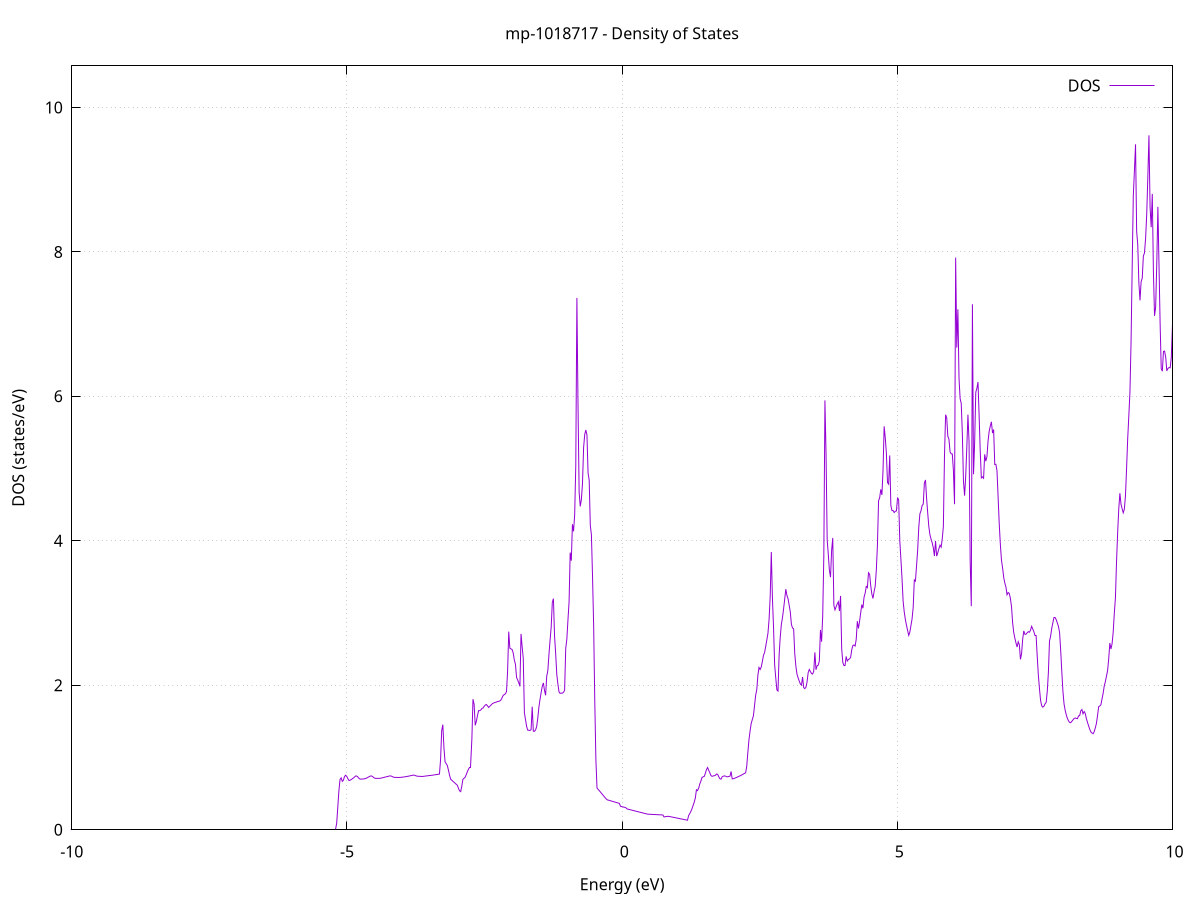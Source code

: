 set title 'mp-1018717 - Density of States'
set xlabel 'Energy (eV)'
set ylabel 'DOS (states/eV)'
set grid
set xrange [-10:10]
set yrange [0:10.575]
set xzeroaxis lt -1
set terminal png size 800,600
set output 'mp-1018717_dos_gnuplot.png'
plot '-' using 1:2 with lines title 'DOS'
-25.346200 0.000000
-25.325900 0.000000
-25.305600 0.000000
-25.285300 0.000000
-25.265000 0.000000
-25.244700 0.000000
-25.224400 0.000000
-25.204100 0.000000
-25.183800 0.000000
-25.163400 0.000000
-25.143100 0.000000
-25.122800 0.000000
-25.102500 0.000000
-25.082200 0.000000
-25.061900 0.000000
-25.041600 0.000000
-25.021300 0.000000
-25.001000 0.000000
-24.980700 0.000000
-24.960400 0.000000
-24.940100 0.000000
-24.919800 0.000000
-24.899500 0.000000
-24.879200 0.000000
-24.858900 0.000000
-24.838600 0.000000
-24.818300 0.000000
-24.798000 0.000000
-24.777700 0.000000
-24.757400 0.000000
-24.737100 0.000000
-24.716800 0.000000
-24.696500 0.000000
-24.676200 0.000000
-24.655900 0.000000
-24.635600 0.000000
-24.615300 0.000000
-24.595000 0.000000
-24.574700 0.000000
-24.554400 0.000000
-24.534100 0.000000
-24.513800 0.000000
-24.493500 0.000000
-24.473200 0.000000
-24.452900 0.000000
-24.432600 0.000000
-24.412300 0.000000
-24.392000 0.000000
-24.371700 0.000000
-24.351400 0.000000
-24.331100 0.000000
-24.310800 0.000000
-24.290500 0.000000
-24.270200 0.000000
-24.249900 0.000000
-24.229600 0.000000
-24.209300 0.000000
-24.189000 0.000000
-24.168700 0.000000
-24.148400 0.000000
-24.128100 0.000000
-24.107800 0.000000
-24.087500 0.000000
-24.067200 0.000000
-24.046900 0.000000
-24.026600 0.000000
-24.006300 0.000000
-23.986000 0.000000
-23.965700 0.000000
-23.945400 0.000000
-23.925100 0.000000
-23.904800 0.000000
-23.884500 0.000000
-23.864200 0.000000
-23.843900 0.000000
-23.823600 0.000000
-23.803300 0.000000
-23.783000 0.000000
-23.762700 0.000000
-23.742400 0.000000
-23.722100 0.000000
-23.701800 0.000000
-23.681500 0.000000
-23.661200 0.000000
-23.640900 0.000000
-23.620600 0.000000
-23.600300 0.000000
-23.579900 0.000000
-23.559600 0.000000
-23.539300 0.000000
-23.519000 0.000000
-23.498700 306.567100
-23.478400 232.469600
-23.458100 0.000000
-23.437800 0.000000
-23.417500 0.000000
-23.397200 0.000000
-23.376900 0.000000
-23.356600 0.000000
-23.336300 0.000000
-23.316000 0.000000
-23.295700 0.000000
-23.275400 0.000000
-23.255100 0.000000
-23.234800 0.000000
-23.214500 0.000000
-23.194200 0.000000
-23.173900 0.000000
-23.153600 0.000000
-23.133300 0.000000
-23.113000 0.000000
-23.092700 0.000000
-23.072400 0.000000
-23.052100 0.000000
-23.031800 0.000000
-23.011500 0.000000
-22.991200 0.000000
-22.970900 0.000000
-22.950600 0.000000
-22.930300 0.000000
-22.910000 0.000000
-22.889700 0.000000
-22.869400 0.000000
-22.849100 0.000000
-22.828800 0.000000
-22.808500 0.000000
-22.788200 0.000000
-22.767900 0.000000
-22.747600 0.000000
-22.727300 0.000000
-22.707000 0.000000
-22.686700 0.000000
-22.666400 0.000000
-22.646100 0.000000
-22.625800 0.000000
-22.605500 0.000000
-22.585200 0.000000
-22.564900 0.000000
-22.544600 0.000000
-22.524300 0.000000
-22.504000 0.000000
-22.483700 0.000000
-22.463400 0.000000
-22.443100 0.000000
-22.422800 0.000000
-22.402500 0.000000
-22.382200 0.000000
-22.361900 0.000000
-22.341600 0.000000
-22.321300 0.000000
-22.301000 0.000000
-22.280700 0.000000
-22.260400 0.000000
-22.240100 0.000000
-22.219800 0.000000
-22.199500 0.000000
-22.179200 0.000000
-22.158900 0.000000
-22.138600 0.000000
-22.118300 0.000000
-22.098000 0.000000
-22.077700 0.000000
-22.057400 0.000000
-22.037100 0.000000
-22.016800 0.000000
-21.996500 0.000000
-21.976100 0.000000
-21.955800 0.000000
-21.935500 0.000000
-21.915200 0.000000
-21.894900 0.000000
-21.874600 0.000000
-21.854300 0.000000
-21.834000 0.000000
-21.813700 0.000000
-21.793400 0.000000
-21.773100 0.000000
-21.752800 0.000000
-21.732500 0.000000
-21.712200 0.000000
-21.691900 0.000000
-21.671600 0.000000
-21.651300 0.000000
-21.631000 0.000000
-21.610700 0.000000
-21.590400 0.000000
-21.570100 0.000000
-21.549800 0.000000
-21.529500 0.000000
-21.509200 0.000000
-21.488900 0.000000
-21.468600 0.000000
-21.448300 0.000000
-21.428000 0.000000
-21.407700 0.000000
-21.387400 0.000000
-21.367100 0.000000
-21.346800 0.000000
-21.326500 0.000000
-21.306200 0.000000
-21.285900 0.000000
-21.265600 0.000000
-21.245300 0.000000
-21.225000 0.000000
-21.204700 0.000000
-21.184400 0.000000
-21.164100 0.000000
-21.143800 0.000000
-21.123500 0.000000
-21.103200 0.000000
-21.082900 0.000000
-21.062600 0.000000
-21.042300 0.000000
-21.022000 0.000000
-21.001700 0.000000
-20.981400 0.000000
-20.961100 0.000000
-20.940800 0.000000
-20.920500 0.000000
-20.900200 0.000000
-20.879900 0.000000
-20.859600 0.000000
-20.839300 0.000000
-20.819000 0.000000
-20.798700 0.000000
-20.778400 0.000000
-20.758100 0.000000
-20.737800 0.000000
-20.717500 0.000000
-20.697200 0.000000
-20.676900 0.000000
-20.656600 0.000000
-20.636300 0.000000
-20.616000 0.000000
-20.595700 0.000000
-20.575400 0.000000
-20.555100 0.000000
-20.534800 0.000000
-20.514500 0.000000
-20.494200 0.000000
-20.473900 0.000000
-20.453600 0.000000
-20.433300 0.000000
-20.413000 0.000000
-20.392700 0.000000
-20.372300 0.000000
-20.352000 0.000000
-20.331700 0.000000
-20.311400 0.000000
-20.291100 0.000000
-20.270800 0.000000
-20.250500 0.000000
-20.230200 0.000000
-20.209900 0.000000
-20.189600 0.000000
-20.169300 0.000000
-20.149000 0.000000
-20.128700 0.000000
-20.108400 0.000000
-20.088100 0.000000
-20.067800 0.000000
-20.047500 0.000000
-20.027200 0.000000
-20.006900 0.000000
-19.986600 0.000000
-19.966300 0.000000
-19.946000 0.000000
-19.925700 0.000000
-19.905400 0.000000
-19.885100 0.000000
-19.864800 0.000000
-19.844500 0.000000
-19.824200 0.000000
-19.803900 0.000000
-19.783600 0.000000
-19.763300 0.000000
-19.743000 0.000000
-19.722700 0.000000
-19.702400 0.000000
-19.682100 0.000000
-19.661800 0.000000
-19.641500 0.000000
-19.621200 0.000000
-19.600900 0.000000
-19.580600 0.000000
-19.560300 0.000000
-19.540000 0.000000
-19.519700 0.000000
-19.499400 0.000000
-19.479100 0.000000
-19.458800 0.000000
-19.438500 0.000000
-19.418200 0.000000
-19.397900 0.000000
-19.377600 0.000000
-19.357300 0.000000
-19.337000 0.000000
-19.316700 0.000000
-19.296400 0.000000
-19.276100 0.000000
-19.255800 0.000000
-19.235500 0.000000
-19.215200 0.000000
-19.194900 0.000000
-19.174600 0.000000
-19.154300 0.000000
-19.134000 0.000000
-19.113700 0.000000
-19.093400 0.000000
-19.073100 0.000000
-19.052800 0.000000
-19.032500 0.000000
-19.012200 0.000000
-18.991900 0.000000
-18.971600 0.000000
-18.951300 0.000000
-18.931000 0.000000
-18.910700 0.000000
-18.890400 0.000000
-18.870100 0.000000
-18.849800 0.000000
-18.829500 0.000000
-18.809200 0.000000
-18.788900 0.000000
-18.768500 0.000000
-18.748200 0.000000
-18.727900 0.000000
-18.707600 0.000000
-18.687300 0.000000
-18.667000 0.000000
-18.646700 0.000000
-18.626400 0.000000
-18.606100 0.000000
-18.585800 0.000000
-18.565500 0.000000
-18.545200 0.000000
-18.524900 0.000000
-18.504600 0.000000
-18.484300 0.000000
-18.464000 0.000000
-18.443700 0.000000
-18.423400 0.000000
-18.403100 0.000000
-18.382800 0.000000
-18.362500 0.000000
-18.342200 0.000000
-18.321900 0.000000
-18.301600 0.000000
-18.281300 0.000000
-18.261000 0.000000
-18.240700 0.000000
-18.220400 0.000000
-18.200100 0.000000
-18.179800 0.000000
-18.159500 0.000000
-18.139200 0.000000
-18.118900 0.000000
-18.098600 0.000000
-18.078300 0.000000
-18.058000 0.000000
-18.037700 0.000000
-18.017400 0.000000
-17.997100 0.000000
-17.976800 0.000000
-17.956500 0.000000
-17.936200 0.000000
-17.915900 0.000000
-17.895600 0.000000
-17.875300 0.000000
-17.855000 0.000000
-17.834700 0.000000
-17.814400 0.000000
-17.794100 0.000000
-17.773800 0.000000
-17.753500 0.000000
-17.733200 0.000000
-17.712900 0.000000
-17.692600 0.000000
-17.672300 0.000000
-17.652000 0.000000
-17.631700 0.000000
-17.611400 0.000000
-17.591100 0.000000
-17.570800 0.000000
-17.550500 0.000000
-17.530200 0.000000
-17.509900 0.000000
-17.489600 0.000000
-17.469300 0.000000
-17.449000 0.000000
-17.428700 0.000000
-17.408400 0.000000
-17.388100 0.000000
-17.367800 0.000000
-17.347500 0.000000
-17.327200 0.000000
-17.306900 0.000000
-17.286600 0.000000
-17.266300 0.000000
-17.246000 0.000000
-17.225700 0.000000
-17.205400 0.000000
-17.185100 0.000000
-17.164700 0.000000
-17.144400 0.000000
-17.124100 0.000000
-17.103800 0.000000
-17.083500 0.000000
-17.063200 0.000000
-17.042900 0.000000
-17.022600 0.000000
-17.002300 0.000000
-16.982000 0.000000
-16.961700 0.000000
-16.941400 0.000000
-16.921100 0.000000
-16.900800 0.000000
-16.880500 0.000000
-16.860200 0.000000
-16.839900 0.000000
-16.819600 0.000000
-16.799300 0.000000
-16.779000 0.000000
-16.758700 0.000000
-16.738400 0.000000
-16.718100 0.000000
-16.697800 0.000000
-16.677500 0.000000
-16.657200 0.000000
-16.636900 0.000000
-16.616600 0.000000
-16.596300 0.000000
-16.576000 0.000000
-16.555700 0.000000
-16.535400 0.000000
-16.515100 0.000000
-16.494800 0.000000
-16.474500 0.000000
-16.454200 0.000000
-16.433900 0.000000
-16.413600 0.000000
-16.393300 0.000000
-16.373000 0.000000
-16.352700 0.000000
-16.332400 0.000000
-16.312100 0.000000
-16.291800 0.000000
-16.271500 0.000000
-16.251200 0.000000
-16.230900 0.000000
-16.210600 0.000000
-16.190300 0.000000
-16.170000 0.000000
-16.149700 0.000000
-16.129400 0.000000
-16.109100 0.000000
-16.088800 0.000000
-16.068500 0.000000
-16.048200 0.000000
-16.027900 0.000000
-16.007600 0.000000
-15.987300 0.000000
-15.967000 0.000000
-15.946700 0.000000
-15.926400 0.000000
-15.906100 0.000000
-15.885800 0.000000
-15.865500 0.000000
-15.845200 0.000000
-15.824900 0.000000
-15.804600 0.000000
-15.784300 0.000000
-15.764000 0.000000
-15.743700 0.000000
-15.723400 0.000000
-15.703100 0.000000
-15.682800 0.000000
-15.662500 0.000000
-15.642200 0.000000
-15.621900 0.000000
-15.601600 0.000000
-15.581300 0.000000
-15.560900 0.000000
-15.540600 0.000000
-15.520300 0.000000
-15.500000 0.000000
-15.479700 0.000000
-15.459400 0.000000
-15.439100 0.000000
-15.418800 0.000000
-15.398500 0.000000
-15.378200 0.000000
-15.357900 0.000000
-15.337600 0.000000
-15.317300 0.000000
-15.297000 0.000000
-15.276700 0.000000
-15.256400 0.000000
-15.236100 0.000000
-15.215800 0.000000
-15.195500 0.000000
-15.175200 0.000000
-15.154900 0.000000
-15.134600 0.000000
-15.114300 0.000000
-15.094000 0.000000
-15.073700 0.000000
-15.053400 0.000000
-15.033100 0.000000
-15.012800 0.000000
-14.992500 0.000000
-14.972200 0.000000
-14.951900 0.000000
-14.931600 0.000000
-14.911300 0.000000
-14.891000 0.000000
-14.870700 0.000000
-14.850400 0.000000
-14.830100 0.000000
-14.809800 0.000000
-14.789500 0.000000
-14.769200 0.000000
-14.748900 0.000000
-14.728600 0.000000
-14.708300 0.000000
-14.688000 0.000000
-14.667700 0.000000
-14.647400 0.000000
-14.627100 0.000000
-14.606800 0.000000
-14.586500 0.000000
-14.566200 0.000000
-14.545900 0.000000
-14.525600 0.000000
-14.505300 0.000000
-14.485000 0.000000
-14.464700 0.000000
-14.444400 0.000000
-14.424100 0.000000
-14.403800 0.000000
-14.383500 0.000000
-14.363200 0.000000
-14.342900 0.000000
-14.322600 0.000000
-14.302300 0.000000
-14.282000 0.000000
-14.261700 0.000000
-14.241400 0.000000
-14.221100 0.000000
-14.200800 0.000000
-14.180500 0.000000
-14.160200 0.000000
-14.139900 0.000000
-14.119600 0.000000
-14.099300 0.000000
-14.079000 0.000000
-14.058700 0.000000
-14.038400 0.000000
-14.018100 0.000000
-13.997800 0.000000
-13.977500 0.000000
-13.957100 0.000000
-13.936800 0.000000
-13.916500 0.000000
-13.896200 0.000000
-13.875900 0.000000
-13.855600 0.000000
-13.835300 0.000000
-13.815000 0.000000
-13.794700 0.000000
-13.774400 0.000000
-13.754100 0.000000
-13.733800 0.000000
-13.713500 0.000000
-13.693200 0.000000
-13.672900 0.000000
-13.652600 0.000000
-13.632300 0.000000
-13.612000 0.000000
-13.591700 0.000000
-13.571400 0.000000
-13.551100 0.000000
-13.530800 0.000000
-13.510500 0.000000
-13.490200 0.000000
-13.469900 0.000000
-13.449600 0.000000
-13.429300 0.000000
-13.409000 0.000000
-13.388700 0.000000
-13.368400 0.000000
-13.348100 0.000000
-13.327800 0.000000
-13.307500 0.000000
-13.287200 0.000000
-13.266900 0.000000
-13.246600 0.000000
-13.226300 0.000000
-13.206000 0.000000
-13.185700 0.000000
-13.165400 0.000000
-13.145100 0.000000
-13.124800 0.000000
-13.104500 0.000000
-13.084200 0.000000
-13.063900 0.000000
-13.043600 0.000000
-13.023300 0.000000
-13.003000 0.000000
-12.982700 0.000000
-12.962400 0.000000
-12.942100 0.000000
-12.921800 0.000000
-12.901500 0.000000
-12.881200 0.000000
-12.860900 0.000000
-12.840600 0.000000
-12.820300 0.000000
-12.800000 0.000000
-12.779700 0.000000
-12.759400 0.000000
-12.739100 0.000000
-12.718800 0.000000
-12.698500 0.000000
-12.678200 0.000000
-12.657900 0.000000
-12.637600 0.000000
-12.617300 0.000000
-12.597000 0.000000
-12.576700 0.000000
-12.556400 0.000000
-12.536100 0.000000
-12.515800 0.000000
-12.495500 0.000000
-12.475200 0.000000
-12.454900 0.000000
-12.434600 0.000000
-12.414300 0.000000
-12.394000 0.000000
-12.373700 0.000000
-12.353300 0.000000
-12.333000 0.000000
-12.312700 0.000000
-12.292400 0.000000
-12.272100 0.000000
-12.251800 0.000000
-12.231500 0.000000
-12.211200 0.000000
-12.190900 0.000000
-12.170600 0.000000
-12.150300 0.000000
-12.130000 0.000000
-12.109700 0.000000
-12.089400 0.000000
-12.069100 0.000000
-12.048800 0.000000
-12.028500 0.000000
-12.008200 0.000000
-11.987900 0.000000
-11.967600 0.000000
-11.947300 0.000000
-11.927000 0.000000
-11.906700 0.000000
-11.886400 0.000000
-11.866100 0.000000
-11.845800 0.000000
-11.825500 0.000000
-11.805200 0.000000
-11.784900 0.000000
-11.764600 0.000000
-11.744300 0.000000
-11.724000 0.000000
-11.703700 0.000000
-11.683400 0.000000
-11.663100 0.000000
-11.642800 0.000000
-11.622500 0.000000
-11.602200 0.000000
-11.581900 0.000000
-11.561600 0.000000
-11.541300 0.000000
-11.521000 0.000000
-11.500700 0.000000
-11.480400 0.000000
-11.460100 0.000000
-11.439800 0.000000
-11.419500 0.000000
-11.399200 0.000000
-11.378900 0.000000
-11.358600 0.000000
-11.338300 0.000000
-11.318000 0.000000
-11.297700 0.000000
-11.277400 0.000000
-11.257100 0.000000
-11.236800 0.000000
-11.216500 0.000000
-11.196200 0.000000
-11.175900 0.000000
-11.155600 0.000000
-11.135300 0.000000
-11.115000 0.000000
-11.094700 0.000000
-11.074400 0.000000
-11.054100 0.000000
-11.033800 0.000000
-11.013500 0.000000
-10.993200 0.000000
-10.972900 0.000000
-10.952600 0.000000
-10.932300 0.000000
-10.912000 0.000000
-10.891700 0.000000
-10.871400 0.000000
-10.851100 0.000000
-10.830800 0.000000
-10.810500 0.000000
-10.790200 0.000000
-10.769900 0.000000
-10.749500 0.000000
-10.729200 0.000000
-10.708900 0.000000
-10.688600 0.000000
-10.668300 0.000000
-10.648000 0.000000
-10.627700 0.000000
-10.607400 0.000000
-10.587100 0.000000
-10.566800 0.000000
-10.546500 0.000000
-10.526200 0.000000
-10.505900 0.000000
-10.485600 0.000000
-10.465300 0.000000
-10.445000 0.000000
-10.424700 0.000000
-10.404400 0.000000
-10.384100 0.000000
-10.363800 0.000000
-10.343500 0.000000
-10.323200 0.000000
-10.302900 0.000000
-10.282600 0.000000
-10.262300 0.000000
-10.242000 0.000000
-10.221700 0.000000
-10.201400 0.000000
-10.181100 0.000000
-10.160800 0.000000
-10.140500 0.000000
-10.120200 0.000000
-10.099900 0.000000
-10.079600 0.000000
-10.059300 0.000000
-10.039000 0.000000
-10.018700 0.000000
-9.998400 0.000000
-9.978100 0.000000
-9.957800 0.000000
-9.937500 0.000000
-9.917200 0.000000
-9.896900 0.000000
-9.876600 0.000000
-9.856300 0.000000
-9.836000 0.000000
-9.815700 0.000000
-9.795400 0.000000
-9.775100 0.000000
-9.754800 0.000000
-9.734500 0.000000
-9.714200 0.000000
-9.693900 0.000000
-9.673600 0.000000
-9.653300 0.000000
-9.633000 0.000000
-9.612700 0.000000
-9.592400 0.000000
-9.572100 0.000000
-9.551800 0.000000
-9.531500 0.000000
-9.511200 0.000000
-9.490900 0.000000
-9.470600 0.000000
-9.450300 0.000000
-9.430000 0.000000
-9.409700 0.000000
-9.389400 0.000000
-9.369100 0.000000
-9.348800 0.000000
-9.328500 0.000000
-9.308200 0.000000
-9.287900 0.000000
-9.267600 0.000000
-9.247300 0.000000
-9.227000 0.000000
-9.206700 0.000000
-9.186400 0.000000
-9.166100 0.000000
-9.145700 0.000000
-9.125400 0.000000
-9.105100 0.000000
-9.084800 0.000000
-9.064500 0.000000
-9.044200 0.000000
-9.023900 0.000000
-9.003600 0.000000
-8.983300 0.000000
-8.963000 0.000000
-8.942700 0.000000
-8.922400 0.000000
-8.902100 0.000000
-8.881800 0.000000
-8.861500 0.000000
-8.841200 0.000000
-8.820900 0.000000
-8.800600 0.000000
-8.780300 0.000000
-8.760000 0.000000
-8.739700 0.000000
-8.719400 0.000000
-8.699100 0.000000
-8.678800 0.000000
-8.658500 0.000000
-8.638200 0.000000
-8.617900 0.000000
-8.597600 0.000000
-8.577300 0.000000
-8.557000 0.000000
-8.536700 0.000000
-8.516400 0.000000
-8.496100 0.000000
-8.475800 0.000000
-8.455500 0.000000
-8.435200 0.000000
-8.414900 0.000000
-8.394600 0.000000
-8.374300 0.000000
-8.354000 0.000000
-8.333700 0.000000
-8.313400 0.000000
-8.293100 0.000000
-8.272800 0.000000
-8.252500 0.000000
-8.232200 0.000000
-8.211900 0.000000
-8.191600 0.000000
-8.171300 0.000000
-8.151000 0.000000
-8.130700 0.000000
-8.110400 0.000000
-8.090100 0.000000
-8.069800 0.000000
-8.049500 0.000000
-8.029200 0.000000
-8.008900 0.000000
-7.988600 0.000000
-7.968300 0.000000
-7.948000 0.000000
-7.927700 0.000000
-7.907400 0.000000
-7.887100 0.000000
-7.866800 0.000000
-7.846500 0.000000
-7.826200 0.000000
-7.805900 0.000000
-7.785600 0.000000
-7.765300 0.000000
-7.745000 0.000000
-7.724700 0.000000
-7.704400 0.000000
-7.684100 0.000000
-7.663800 0.000000
-7.643500 0.000000
-7.623200 0.000000
-7.602900 0.000000
-7.582600 0.000000
-7.562200 0.000000
-7.541900 0.000000
-7.521600 0.000000
-7.501300 0.000000
-7.481000 0.000000
-7.460700 0.000000
-7.440400 0.000000
-7.420100 0.000000
-7.399800 0.000000
-7.379500 0.000000
-7.359200 0.000000
-7.338900 0.000000
-7.318600 0.000000
-7.298300 0.000000
-7.278000 0.000000
-7.257700 0.000000
-7.237400 0.000000
-7.217100 0.000000
-7.196800 0.000000
-7.176500 0.000000
-7.156200 0.000000
-7.135900 0.000000
-7.115600 0.000000
-7.095300 0.000000
-7.075000 0.000000
-7.054700 0.000000
-7.034400 0.000000
-7.014100 0.000000
-6.993800 0.000000
-6.973500 0.000000
-6.953200 0.000000
-6.932900 0.000000
-6.912600 0.000000
-6.892300 0.000000
-6.872000 0.000000
-6.851700 0.000000
-6.831400 0.000000
-6.811100 0.000000
-6.790800 0.000000
-6.770500 0.000000
-6.750200 0.000000
-6.729900 0.000000
-6.709600 0.000000
-6.689300 0.000000
-6.669000 0.000000
-6.648700 0.000000
-6.628400 0.000000
-6.608100 0.000000
-6.587800 0.000000
-6.567500 0.000000
-6.547200 0.000000
-6.526900 0.000000
-6.506600 0.000000
-6.486300 0.000000
-6.466000 0.000000
-6.445700 0.000000
-6.425400 0.000000
-6.405100 0.000000
-6.384800 0.000000
-6.364500 0.000000
-6.344200 0.000000
-6.323900 0.000000
-6.303600 0.000000
-6.283300 0.000000
-6.263000 0.000000
-6.242700 0.000000
-6.222400 0.000000
-6.202100 0.000000
-6.181800 0.000000
-6.161500 0.000000
-6.141200 0.000000
-6.120900 0.000000
-6.100600 0.000000
-6.080300 0.000000
-6.060000 0.000000
-6.039700 0.000000
-6.019400 0.000000
-5.999100 0.000000
-5.978800 0.000000
-5.958400 0.000000
-5.938100 0.000000
-5.917800 0.000000
-5.897500 0.000000
-5.877200 0.000000
-5.856900 0.000000
-5.836600 0.000000
-5.816300 0.000000
-5.796000 0.000000
-5.775700 0.000000
-5.755400 0.000000
-5.735100 0.000000
-5.714800 0.000000
-5.694500 0.000000
-5.674200 0.000000
-5.653900 0.000000
-5.633600 0.000000
-5.613300 0.000000
-5.593000 0.000000
-5.572700 0.000000
-5.552400 0.000000
-5.532100 0.000000
-5.511800 0.000000
-5.491500 0.000000
-5.471200 0.000000
-5.450900 0.000000
-5.430600 0.000000
-5.410300 0.000000
-5.390000 0.000000
-5.369700 0.000000
-5.349400 0.000000
-5.329100 0.000000
-5.308800 0.000000
-5.288500 0.000000
-5.268200 0.000000
-5.247900 0.000000
-5.227600 0.000000
-5.207300 0.000000
-5.187000 0.089000
-5.166700 0.314500
-5.146400 0.540800
-5.126100 0.696900
-5.105800 0.718800
-5.085500 0.670300
-5.065200 0.684900
-5.044900 0.736900
-5.024600 0.755100
-5.004300 0.739400
-4.984000 0.708000
-4.963700 0.682900
-4.943400 0.684900
-4.923100 0.695500
-4.902800 0.706100
-4.882500 0.717000
-4.862200 0.730700
-4.841900 0.744700
-4.821600 0.743300
-4.801300 0.729600
-4.781000 0.710900
-4.760700 0.700700
-4.740400 0.701400
-4.720100 0.702500
-4.699800 0.703600
-4.679500 0.705900
-4.659200 0.710600
-4.638900 0.717800
-4.618600 0.726300
-4.598300 0.734700
-4.578000 0.743100
-4.557700 0.745700
-4.537400 0.738200
-4.517100 0.724900
-4.496800 0.714500
-4.476500 0.711700
-4.456200 0.711200
-4.435900 0.711400
-4.415600 0.711800
-4.395300 0.713400
-4.375000 0.716100
-4.354600 0.720000
-4.334300 0.724000
-4.314000 0.727900
-4.293700 0.731800
-4.273400 0.735800
-4.253100 0.739700
-4.232800 0.743700
-4.212500 0.746400
-4.192200 0.742500
-4.171900 0.734200
-4.151600 0.727600
-4.131300 0.725700
-4.111000 0.725100
-4.090700 0.724600
-4.070400 0.724000
-4.050100 0.724300
-4.029800 0.725300
-4.009500 0.727200
-3.989200 0.729000
-3.968900 0.730900
-3.948600 0.732900
-3.928300 0.735400
-3.908000 0.738400
-3.887700 0.741400
-3.867400 0.744600
-3.847100 0.748000
-3.826800 0.751700
-3.806500 0.755300
-3.786200 0.757000
-3.765900 0.753300
-3.745600 0.746300
-3.725300 0.742000
-3.705000 0.740900
-3.684700 0.740000
-3.664400 0.739100
-3.644100 0.738400
-3.623800 0.738500
-3.603500 0.740300
-3.583200 0.742800
-3.562900 0.744700
-3.542600 0.746600
-3.522300 0.748500
-3.502000 0.750400
-3.481700 0.752300
-3.461400 0.754300
-3.441100 0.756500
-3.420800 0.758900
-3.400500 0.761400
-3.380200 0.763800
-3.359900 0.766300
-3.339600 0.768800
-3.319300 0.771200
-3.299000 0.973800
-3.278700 1.371400
-3.258400 1.455600
-3.238100 1.138200
-3.217800 0.940200
-3.197500 0.915800
-3.177200 0.891200
-3.156900 0.828500
-3.136600 0.757200
-3.116300 0.700700
-3.096000 0.686600
-3.075700 0.672400
-3.055400 0.658300
-3.035100 0.644200
-3.014800 0.630100
-2.994500 0.616000
-2.974200 0.574800
-2.953900 0.538300
-2.933600 0.528100
-2.913300 0.605200
-2.893000 0.699600
-2.872700 0.712400
-2.852400 0.727400
-2.832100 0.765400
-2.811800 0.805500
-2.791500 0.840700
-2.771200 0.857400
-2.750800 0.857400
-2.730500 1.257100
-2.710200 1.807300
-2.689900 1.738200
-2.669600 1.445400
-2.649300 1.500400
-2.629000 1.579200
-2.608700 1.649900
-2.588400 1.649200
-2.568100 1.657900
-2.547800 1.680000
-2.527500 1.685900
-2.507200 1.708800
-2.486900 1.727000
-2.466600 1.734000
-2.446300 1.715500
-2.426000 1.693300
-2.405700 1.708800
-2.385400 1.724900
-2.365100 1.741600
-2.344800 1.751700
-2.324500 1.758000
-2.304200 1.763600
-2.283900 1.768100
-2.263600 1.775800
-2.243300 1.777900
-2.223000 1.783300
-2.202700 1.796600
-2.182400 1.826400
-2.162100 1.860200
-2.141800 1.871500
-2.121500 1.881400
-2.101200 1.911900
-2.080900 2.204300
-2.060600 2.743300
-2.040300 2.513000
-2.020000 2.504300
-1.999700 2.495600
-1.979400 2.447300
-1.959100 2.349200
-1.938800 2.292600
-1.918500 2.110200
-1.898200 2.072700
-1.877900 2.034900
-1.857600 1.985500
-1.837300 2.711400
-1.817000 2.534500
-1.796700 2.373200
-1.776400 1.622700
-1.756100 1.524900
-1.735800 1.431100
-1.715500 1.379600
-1.695200 1.377900
-1.674900 1.374800
-1.654600 1.385700
-1.634300 1.703500
-1.614000 1.365000
-1.593700 1.362400
-1.573400 1.382600
-1.553100 1.428500
-1.532800 1.545800
-1.512500 1.698300
-1.492200 1.805800
-1.471900 1.899600
-1.451600 1.986600
-1.431300 2.032900
-1.411000 1.928700
-1.390700 1.861400
-1.370400 2.124700
-1.350100 2.204100
-1.329800 2.427200
-1.309500 2.624300
-1.289200 2.808000
-1.268900 3.148000
-1.248600 3.199800
-1.228300 2.682400
-1.208000 2.439300
-1.187700 2.153000
-1.167400 2.016200
-1.147000 1.908200
-1.126700 1.888500
-1.106400 1.892700
-1.086100 1.890600
-1.065800 1.903500
-1.045500 1.929900
-1.025200 2.510800
-1.004900 2.639100
-0.984600 2.905200
-0.964300 3.152600
-0.944000 3.837800
-0.923700 3.724900
-0.903400 4.229500
-0.883100 4.130900
-0.862800 4.358100
-0.842500 5.040400
-0.822200 7.362700
-0.801900 5.885700
-0.781600 4.673900
-0.761300 4.476700
-0.741000 4.570500
-0.720700 4.791200
-0.700400 5.287900
-0.680100 5.472700
-0.659800 5.534000
-0.639500 5.466400
-0.619200 4.938500
-0.598900 4.841600
-0.578600 4.212400
-0.558300 4.083900
-0.538000 3.503400
-0.517700 2.824000
-0.497400 1.780400
-0.477100 0.970100
-0.456800 0.578000
-0.436500 0.559900
-0.416200 0.541700
-0.395900 0.523400
-0.375600 0.505000
-0.355300 0.486500
-0.335000 0.467900
-0.314700 0.449200
-0.294400 0.430400
-0.274100 0.415500
-0.253800 0.411000
-0.233500 0.406500
-0.213200 0.401900
-0.192900 0.397400
-0.172600 0.392800
-0.152300 0.388300
-0.132000 0.383700
-0.111700 0.379100
-0.091400 0.374600
-0.071100 0.370000
-0.050800 0.365400
-0.030500 0.324700
-0.010200 0.321000
0.010100 0.317400
0.030400 0.313700
0.050700 0.310000
0.071000 0.302900
0.091300 0.288400
0.111600 0.284400
0.131900 0.280400
0.152200 0.276500
0.172500 0.272500
0.192800 0.268600
0.213100 0.264600
0.233400 0.260700
0.253700 0.256700
0.274000 0.252700
0.294300 0.248800
0.314600 0.244800
0.334900 0.240900
0.355200 0.236900
0.375500 0.233000
0.395800 0.229000
0.416100 0.225100
0.436400 0.221100
0.456800 0.217100
0.477100 0.215500
0.497400 0.214700
0.517700 0.213900
0.538000 0.213100
0.558300 0.212300
0.578600 0.211400
0.598900 0.210600
0.619200 0.209800
0.639500 0.209000
0.659800 0.208200
0.680100 0.207400
0.700400 0.206600
0.720700 0.205700
0.741000 0.204900
0.761300 0.177800
0.781600 0.180400
0.801900 0.183100
0.822200 0.185700
0.842500 0.186200
0.862800 0.183100
0.883100 0.179900
0.903400 0.176700
0.923700 0.173600
0.944000 0.170400
0.964300 0.167200
0.984600 0.164100
1.004900 0.160900
1.025200 0.157800
1.045500 0.154600
1.065800 0.151400
1.086100 0.148300
1.106400 0.145100
1.126700 0.141900
1.147000 0.138800
1.167300 0.135600
1.187600 0.132500
1.207900 0.197000
1.228200 0.223200
1.248500 0.254200
1.268800 0.290100
1.289100 0.335600
1.309400 0.382000
1.329700 0.439600
1.350000 0.554200
1.370300 0.542600
1.390600 0.576600
1.410900 0.635300
1.431200 0.674300
1.451500 0.725800
1.471800 0.733000
1.492100 0.738900
1.512400 0.783200
1.532700 0.834300
1.553000 0.861800
1.573300 0.822200
1.593600 0.788500
1.613900 0.749300
1.634200 0.740300
1.654500 0.744900
1.674800 0.748600
1.695100 0.754200
1.715400 0.772200
1.735700 0.767200
1.756000 0.733600
1.776300 0.706400
1.796600 0.700600
1.816900 0.732900
1.837200 0.741800
1.857500 0.745800
1.877800 0.742800
1.898100 0.734400
1.918400 0.732800
1.938700 0.737900
1.959000 0.741600
1.979300 0.807400
1.999600 0.704600
2.019900 0.706900
2.040200 0.712600
2.060600 0.718700
2.080900 0.725300
2.101200 0.732100
2.121500 0.739400
2.141800 0.746900
2.162100 0.754800
2.182400 0.763100
2.202700 0.772100
2.223000 0.781100
2.243300 0.788000
2.263600 0.875300
2.283900 1.068400
2.304200 1.245000
2.324500 1.367600
2.344800 1.472100
2.365100 1.524900
2.385400 1.578500
2.405700 1.720900
2.426000 1.860800
2.446300 1.941300
2.466600 2.139300
2.486900 2.247400
2.507200 2.218600
2.527500 2.253700
2.547800 2.329100
2.568100 2.416000
2.588400 2.452200
2.608700 2.539100
2.629000 2.629700
2.649300 2.719600
2.669600 2.909700
2.689900 3.224600
2.710200 3.844800
2.730500 3.212000
2.750800 2.800100
2.771100 2.285000
2.791400 2.100600
2.811700 1.935900
2.832000 1.920500
2.852300 2.420700
2.872600 2.667600
2.892900 2.843600
2.913200 2.935700
2.933500 3.059000
2.953800 3.193100
2.974100 3.330800
2.994400 3.244000
3.014700 3.199100
3.035000 3.107900
3.055300 3.016600
3.075600 2.841400
3.095900 2.794400
3.116200 2.780200
3.136500 2.436300
3.156800 2.263300
3.177100 2.153600
3.197400 2.103100
3.217700 2.058500
3.238000 2.019300
3.258300 2.002200
3.278600 2.113900
3.298900 1.968400
3.319200 1.954000
3.339500 1.973100
3.359800 2.046800
3.380100 2.175400
3.400400 2.219400
3.420700 2.190000
3.441000 2.162400
3.461300 2.155700
3.481600 2.194900
3.501900 2.455900
3.522200 2.215700
3.542500 2.269300
3.562800 2.279000
3.583100 2.337700
3.603400 2.766500
3.623700 2.603800
3.644000 2.953000
3.664400 3.790200
3.684700 5.943800
3.705000 5.200000
3.725300 4.017900
3.745600 3.812600
3.765900 3.590800
3.786200 3.496300
3.806500 3.870700
3.826800 4.040300
3.847100 3.107200
3.867400 3.044000
3.887700 3.086800
3.908000 3.127200
3.928300 3.157500
3.948600 3.029600
3.968900 3.236800
3.989200 2.504800
4.009500 2.317500
4.029800 2.273500
4.050100 2.273300
4.070400 2.399900
4.090700 2.336400
4.111000 2.356600
4.131300 2.366200
4.151600 2.387100
4.171900 2.491400
4.192200 2.551500
4.212500 2.558800
4.232800 2.543400
4.253100 2.634900
4.273400 2.887300
4.293700 2.787400
4.314000 2.885900
4.334300 3.001600
4.354600 3.117100
4.374900 3.067000
4.395200 3.218700
4.415500 3.274300
4.435800 3.368800
4.456100 3.352200
4.476400 3.558200
4.496700 3.537500
4.517000 3.377900
4.537300 3.262700
4.557600 3.202600
4.577900 3.296700
4.598200 3.373100
4.618500 3.596000
4.638800 3.943200
4.659100 4.552600
4.679400 4.598600
4.699700 4.712900
4.720000 4.635100
4.740300 4.976000
4.760600 5.585000
4.780900 5.427600
4.801200 5.213100
4.821500 4.806300
4.841800 4.784700
4.862100 5.181300
4.882400 4.489900
4.902700 4.418500
4.923000 4.419300
4.943300 4.392100
4.963600 4.409700
4.983900 4.413600
5.004200 4.599200
5.024500 4.565600
5.044800 4.004600
5.065100 3.745600
5.085400 3.475400
5.105700 3.161100
5.126000 3.013200
5.146300 2.909500
5.166600 2.832300
5.186900 2.759300
5.207200 2.690600
5.227500 2.735100
5.247800 2.828500
5.268200 2.920400
5.288500 3.082000
5.308800 3.458200
5.329100 3.442000
5.349400 3.653400
5.369700 3.872800
5.390000 4.188100
5.410300 4.374200
5.430600 4.416500
5.450900 4.489000
5.471200 4.509200
5.491500 4.799800
5.511800 4.842700
5.532100 4.587600
5.552400 4.383300
5.572700 4.196200
5.593000 4.081900
5.613300 4.022300
5.633600 3.972000
5.653900 3.904300
5.674200 3.789800
5.694500 3.998500
5.714800 3.787600
5.735100 3.834300
5.755400 3.891000
5.775700 3.939700
5.796000 3.912200
5.816300 4.026500
5.836600 4.196700
5.856900 5.171800
5.877200 5.745800
5.897500 5.703400
5.917800 5.447400
5.938100 5.407100
5.958400 5.230800
5.978700 5.204200
5.999000 5.202100
6.019300 4.972100
6.039600 4.507600
6.059900 7.921200
6.080200 6.674900
6.100500 7.204200
6.120800 6.254300
6.141100 5.967200
6.161400 5.901500
6.181700 5.480900
6.202000 4.826400
6.222300 4.625000
6.242600 4.896900
6.262900 5.296500
6.283200 5.746000
6.303500 5.367800
6.323800 3.714300
6.344100 3.095300
6.364400 7.275600
6.384700 4.922000
6.405000 5.361500
6.425300 6.055400
6.445600 6.111400
6.465900 6.198300
6.486200 5.739200
6.506500 5.240800
6.526800 4.870500
6.547100 4.885600
6.567400 4.866900
6.587700 5.197800
6.608000 5.102400
6.628300 5.164800
6.648600 5.381300
6.668900 5.516300
6.689200 5.589600
6.709500 5.647800
6.729800 5.491600
6.750100 5.540500
6.770400 5.057000
6.790700 5.059000
6.811000 4.970200
6.831300 4.605900
6.851700 4.237000
6.872000 3.952300
6.892300 3.732800
6.912600 3.626800
6.932900 3.494100
6.953200 3.415100
6.973500 3.361600
6.993800 3.253000
7.014100 3.284600
7.034400 3.272300
7.054700 3.202500
7.075000 3.087700
7.095300 2.863000
7.115600 2.729900
7.135900 2.651500
7.156200 2.585700
7.176500 2.529600
7.196800 2.603200
7.217100 2.563300
7.237400 2.359000
7.257700 2.436800
7.278000 2.641100
7.298300 2.753100
7.318600 2.706000
7.338900 2.707200
7.359200 2.727500
7.379500 2.742300
7.399800 2.734200
7.420100 2.763200
7.440400 2.816400
7.460700 2.779800
7.481000 2.742500
7.501300 2.689200
7.521600 2.690100
7.541900 2.404100
7.562200 2.143400
7.582500 1.956800
7.602800 1.791300
7.623100 1.716600
7.643400 1.697700
7.663700 1.710100
7.684000 1.743300
7.704300 1.762700
7.724600 1.916200
7.744900 2.177500
7.765200 2.614000
7.785500 2.680300
7.805800 2.789700
7.826100 2.865800
7.846400 2.938500
7.866700 2.938400
7.887000 2.908600
7.907300 2.864200
7.927600 2.814800
7.947900 2.734100
7.968200 2.484500
7.988500 2.191800
8.008800 1.919800
8.029100 1.743400
8.049400 1.655500
8.069700 1.590800
8.090000 1.543000
8.110300 1.507600
8.130600 1.486800
8.150900 1.482000
8.171200 1.502000
8.191500 1.520700
8.211800 1.540100
8.232100 1.547000
8.252400 1.542600
8.272700 1.538200
8.293000 1.576700
8.313300 1.579400
8.333600 1.647500
8.353900 1.665100
8.374200 1.605800
8.394500 1.637100
8.414800 1.609900
8.435100 1.539700
8.455500 1.486500
8.475800 1.438100
8.496100 1.391500
8.516400 1.355400
8.536700 1.340000
8.557000 1.329600
8.577300 1.357900
8.597600 1.410100
8.617900 1.473400
8.638200 1.583500
8.658500 1.703600
8.678800 1.713800
8.699100 1.730000
8.719400 1.811200
8.739700 1.890100
8.760000 1.991100
8.780300 2.052600
8.800600 2.127800
8.820900 2.206200
8.841200 2.368100
8.861500 2.585100
8.881800 2.502000
8.902100 2.575400
8.922400 2.735200
8.942700 2.995900
8.963000 3.210200
8.983300 3.715500
9.003600 4.117100
9.023900 4.445100
9.044200 4.659800
9.064500 4.505400
9.084800 4.444700
9.105100 4.387900
9.125400 4.438700
9.145700 4.629000
9.166000 5.011200
9.186300 5.420800
9.206600 5.732200
9.226900 6.057600
9.247200 6.762800
9.267500 7.786000
9.287800 8.774300
9.308100 9.124000
9.328400 9.489400
9.348700 8.283700
9.369000 8.095200
9.389300 7.566900
9.409600 7.329300
9.429900 7.587200
9.450200 7.635000
9.470500 7.942100
9.490800 7.985800
9.511100 8.183200
9.531400 8.517500
9.551700 9.026100
9.572000 9.613500
9.592300 8.629400
9.612600 8.341700
9.632900 8.802800
9.653200 7.725300
9.673500 7.115100
9.693800 7.234000
9.714100 7.831700
9.734400 8.624100
9.754700 7.822100
9.775000 7.014200
9.795300 6.382100
9.815600 6.348100
9.835900 6.621600
9.856200 6.627000
9.876500 6.541200
9.896800 6.352800
9.917100 6.386700
9.937400 6.398900
9.957700 6.395500
9.978000 6.535300
9.998300 6.956400
10.018600 7.434900
10.038900 8.453100
10.059300 8.638000
10.079600 9.200800
10.099900 10.102100
10.120200 10.386000
10.140500 10.213700
10.160800 9.021800
10.181100 10.007800
10.201400 9.207200
10.221700 8.300900
10.242000 7.222400
10.262300 6.162200
10.282600 5.717000
10.302900 5.328300
10.323200 4.981600
10.343500 4.566900
10.363800 4.239900
10.384100 3.928900
10.404400 3.751700
10.424700 3.745700
10.445000 3.733200
10.465300 3.818500
10.485600 4.158800
10.505900 4.348400
10.526200 4.546900
10.546500 4.861300
10.566800 4.998600
10.587100 5.305200
10.607400 5.406400
10.627700 5.569400
10.648000 5.531900
10.668300 5.162200
10.688600 4.708600
10.708900 4.760500
10.729200 5.085900
10.749500 5.325800
10.769800 5.498900
10.790100 5.588900
10.810400 5.864700
10.830700 6.181800
10.851000 5.726400
10.871300 5.506600
10.891600 5.872200
10.911900 6.263800
10.932200 6.331200
10.952500 5.907500
10.972800 5.434100
10.993100 4.932000
11.013400 4.518400
11.033700 4.379900
11.054000 3.893700
11.074300 3.489400
11.094600 3.590200
11.114900 3.230000
11.135200 2.771300
11.155500 2.301400
11.175800 1.789100
11.196100 1.540900
11.216400 1.411500
11.236700 1.424600
11.257000 1.511800
11.277300 1.649000
11.297600 1.773300
11.317900 1.987200
11.338200 2.123800
11.358500 2.248800
11.378800 2.378900
11.399100 2.535100
11.419400 2.678600
11.439700 2.929300
11.460000 3.171300
11.480300 3.618300
11.500600 4.287700
11.520900 4.722600
11.541200 4.906100
11.561500 4.752500
11.581800 4.927600
11.602100 4.954200
11.622400 5.261400
11.642700 6.294400
11.663100 7.749700
11.683400 9.228300
11.703700 9.582000
11.724000 9.468700
11.744300 8.698000
11.764600 8.656500
11.784900 9.569700
11.805200 9.487700
11.825500 8.601100
11.845800 7.391800
11.866100 6.694200
11.886400 6.344300
11.906700 5.981700
11.927000 7.055500
11.947300 7.299000
11.967600 5.885500
11.987900 5.680200
12.008200 5.777700
12.028500 6.069300
12.048800 6.156800
12.069100 6.235500
12.089400 6.104500
12.109700 6.093800
12.130000 6.002800
12.150300 5.711600
12.170600 5.148200
12.190900 4.891000
12.211200 4.311700
12.231500 4.156700
12.251800 4.691600
12.272100 4.542300
12.292400 4.527100
12.312700 4.502300
12.333000 3.850700
12.353300 3.815700
12.373600 3.852600
12.393900 4.291300
12.414200 4.464100
12.434500 4.629000
12.454800 4.955000
12.475100 5.143900
12.495400 4.980800
12.515700 4.643200
12.536000 4.040900
12.556300 3.721700
12.576600 3.523900
12.596900 3.305100
12.617200 3.216800
12.637500 3.151400
12.657800 2.573600
12.678100 2.005200
12.698400 1.614900
12.718700 1.396100
12.739000 1.266000
12.759300 1.151000
12.779600 1.042300
12.799900 0.946500
12.820200 0.940500
12.840500 0.943100
12.860800 0.934300
12.881100 0.914700
12.901400 0.893200
12.921700 0.872200
12.942000 0.852500
12.962300 0.844100
12.982600 0.851300
13.002900 0.876000
13.023200 0.907500
13.043500 0.922900
13.063800 0.932200
13.084100 0.936600
13.104400 0.930900
13.124700 0.912300
13.145000 0.899600
13.165300 0.874300
13.185600 0.852600
13.205900 0.849100
13.226200 0.889600
13.246500 0.882700
13.266900 0.884000
13.287200 0.883300
13.307500 0.779100
13.327800 0.677300
13.348100 0.604700
13.368400 0.330800
13.388700 0.153900
13.409000 0.100400
13.429300 0.000000
13.449600 0.000000
13.469900 0.000000
13.490200 0.000000
13.510500 0.000000
13.530800 0.000000
13.551100 0.000000
13.571400 0.000000
13.591700 0.000000
13.612000 0.000000
13.632300 0.000000
13.652600 0.000000
13.672900 0.000000
13.693200 0.000000
13.713500 0.000000
13.733800 0.000000
13.754100 0.000000
13.774400 0.000000
13.794700 0.000000
13.815000 0.000000
13.835300 0.000000
13.855600 0.000000
13.875900 0.000000
13.896200 0.000000
13.916500 0.000000
13.936800 0.000000
13.957100 0.000000
13.977400 0.000000
13.997700 0.000000
14.018000 0.000000
14.038300 0.000000
14.058600 0.000000
14.078900 0.000000
14.099200 0.000000
14.119500 0.000000
14.139800 0.000000
14.160100 0.000000
14.180400 0.000000
14.200700 0.000000
14.221000 0.000000
14.241300 0.000000
14.261600 0.000000
14.281900 0.000000
14.302200 0.000000
14.322500 0.000000
14.342800 0.000000
14.363100 0.000000
14.383400 0.000000
14.403700 0.000000
14.424000 0.000000
14.444300 0.000000
14.464600 0.000000
14.484900 0.000000
14.505200 0.000000
14.525500 0.000000
14.545800 0.000000
14.566100 0.000000
14.586400 0.000000
14.606700 0.000000
14.627000 0.000000
14.647300 0.000000
14.667600 0.000000
14.687900 0.000000
14.708200 0.000000
14.728500 0.000000
14.748800 0.000000
14.769100 0.000000
14.789400 0.000000
14.809700 0.000000
14.830000 0.000000
14.850300 0.000000
14.870700 0.000000
14.891000 0.000000
14.911300 0.000000
14.931600 0.000000
14.951900 0.000000
14.972200 0.000000
14.992500 0.000000
15.012800 0.000000
15.033100 0.000000
15.053400 0.000000
15.073700 0.000000
15.094000 0.000000
15.114300 0.000000
15.134600 0.000000
15.154900 0.000000
15.175200 0.000000
15.195500 0.000000
15.215800 0.000000
15.236100 0.000000
15.256400 0.000000
e
